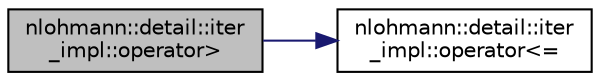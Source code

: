 digraph "nlohmann::detail::iter_impl::operator&gt;"
{
 // LATEX_PDF_SIZE
  edge [fontname="Helvetica",fontsize="10",labelfontname="Helvetica",labelfontsize="10"];
  node [fontname="Helvetica",fontsize="10",shape=record];
  rankdir="LR";
  Node1 [label="nlohmann::detail::iter\l_impl::operator\>",height=0.2,width=0.4,color="black", fillcolor="grey75", style="filled", fontcolor="black",tooltip="comparison: greater than"];
  Node1 -> Node2 [color="midnightblue",fontsize="10",style="solid"];
  Node2 [label="nlohmann::detail::iter\l_impl::operator\<=",height=0.2,width=0.4,color="black", fillcolor="white", style="filled",URL="$classnlohmann_1_1detail_1_1iter__impl.html#ac6f71b36d7c87e427d1fee83f2600fad",tooltip="comparison: less than or equal"];
}
